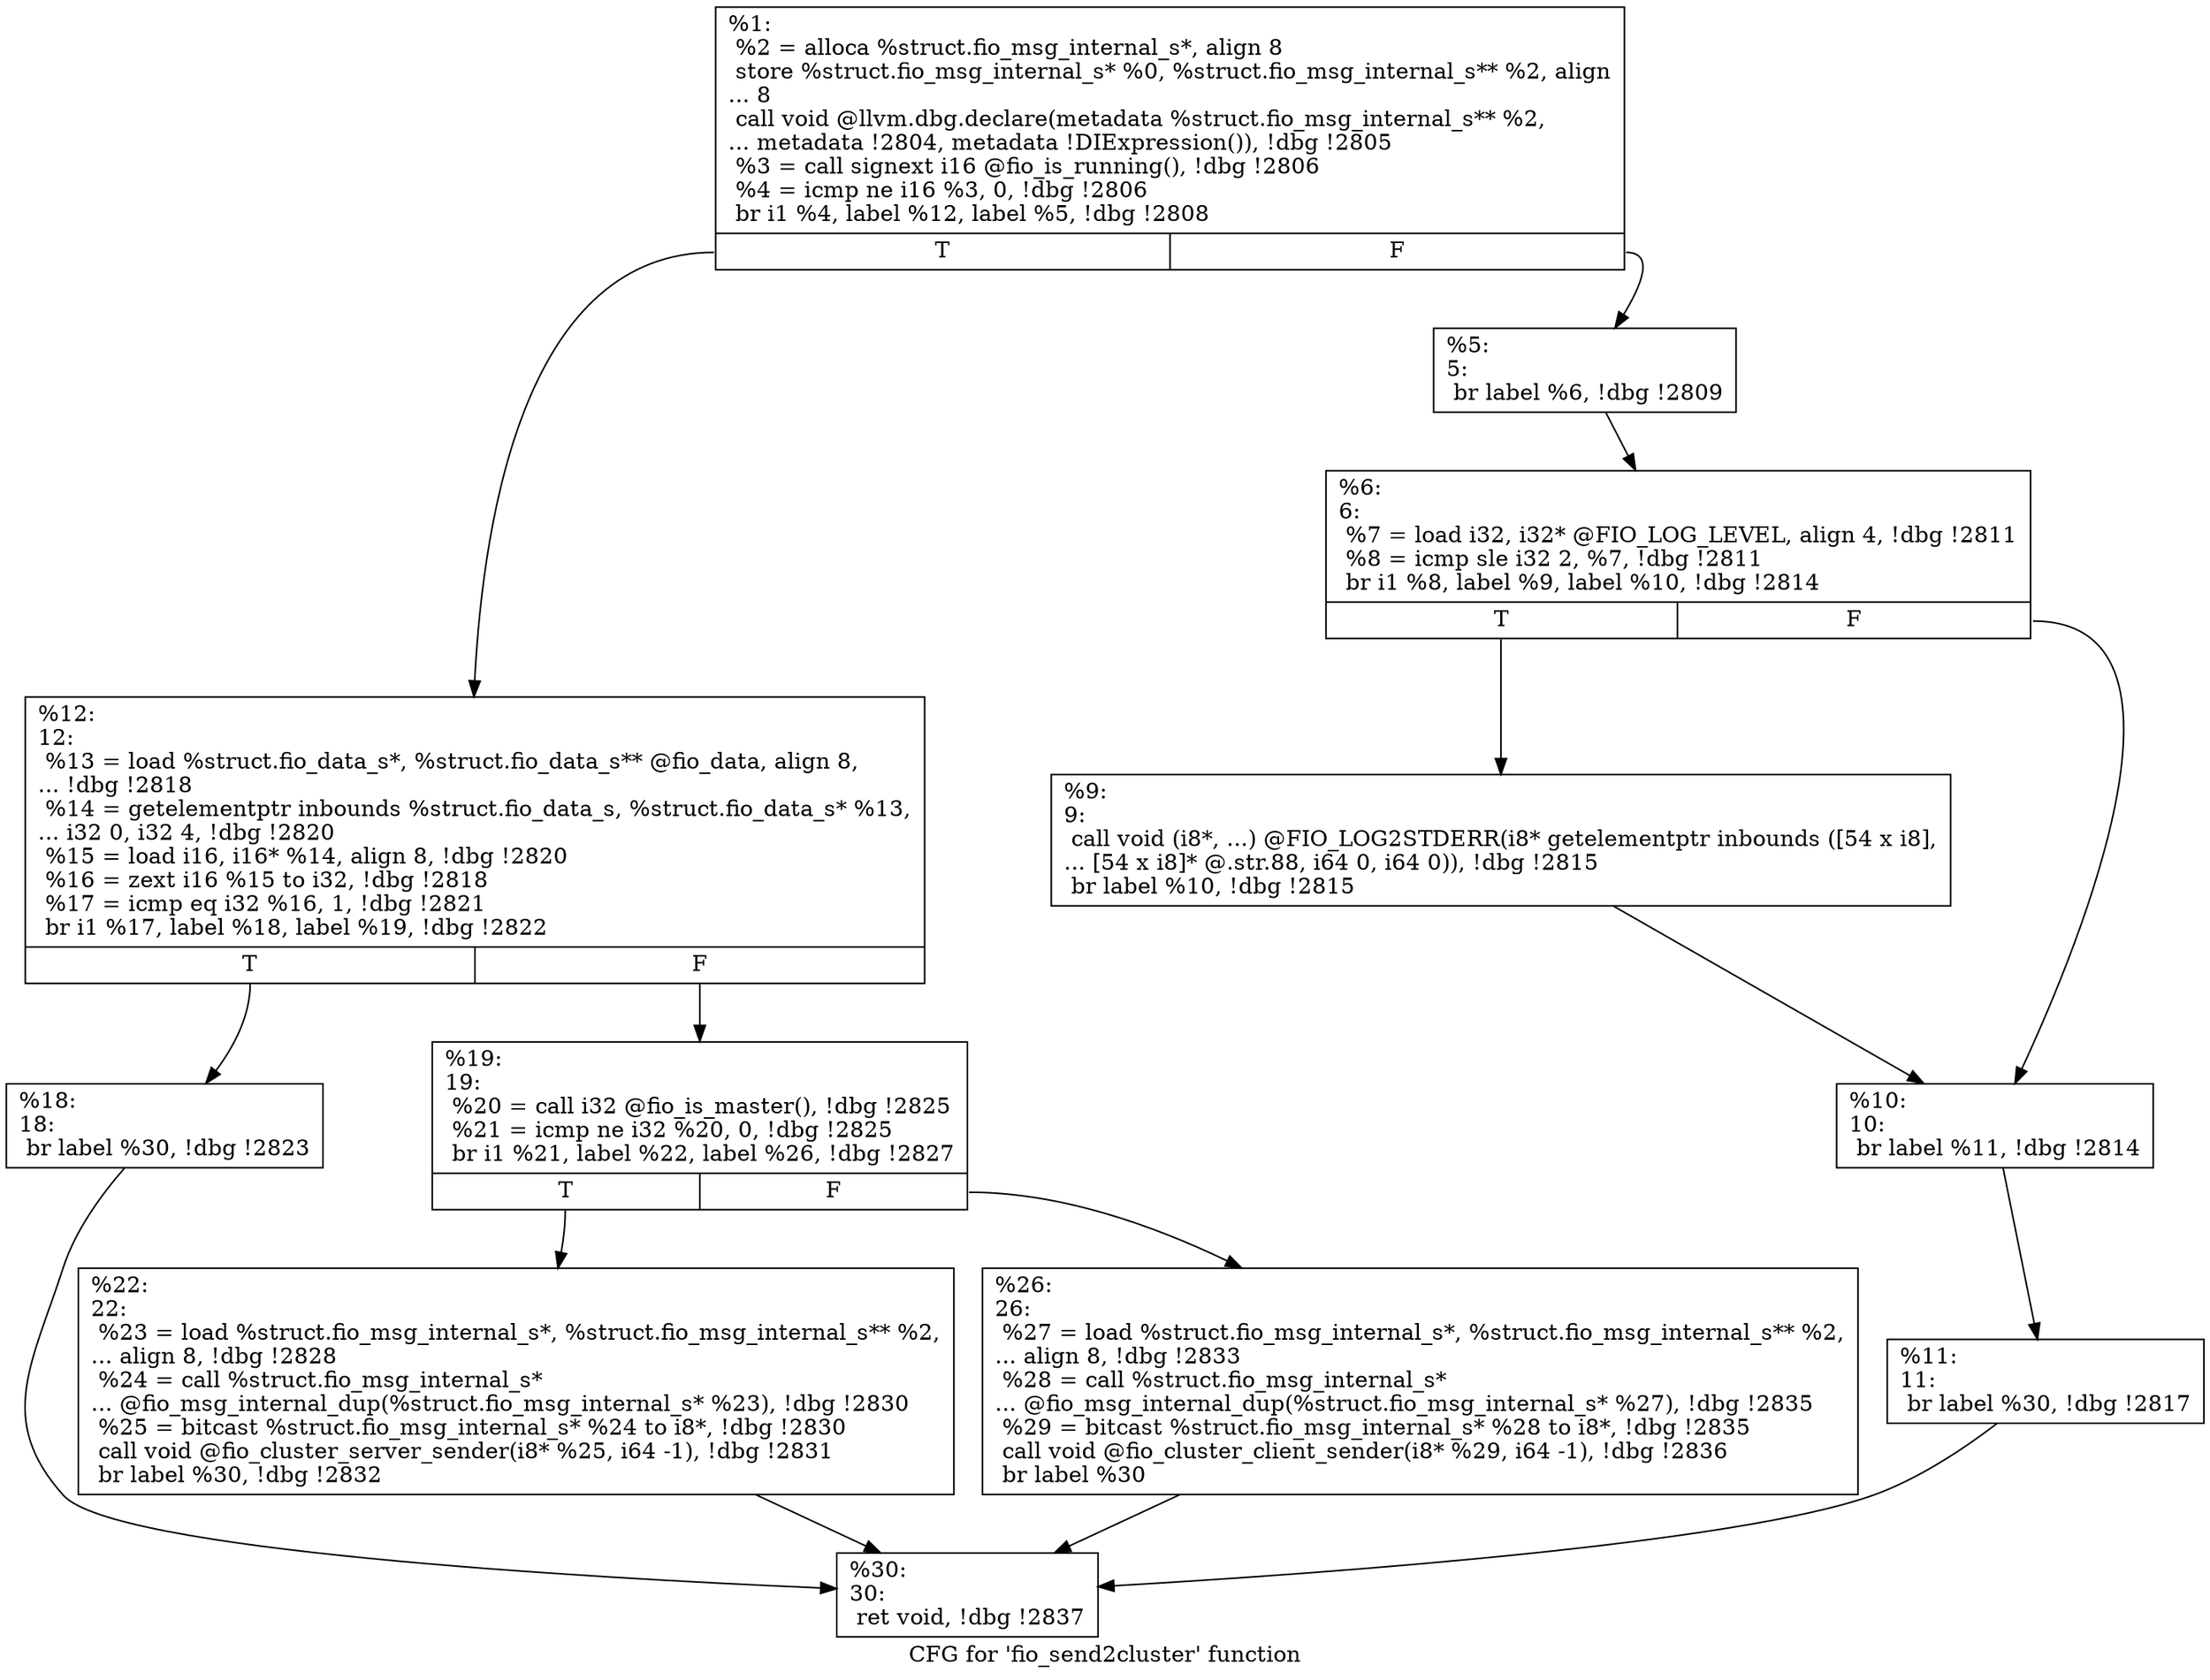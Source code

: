 digraph "CFG for 'fio_send2cluster' function" {
	label="CFG for 'fio_send2cluster' function";

	Node0x55685180c4c0 [shape=record,label="{%1:\l  %2 = alloca %struct.fio_msg_internal_s*, align 8\l  store %struct.fio_msg_internal_s* %0, %struct.fio_msg_internal_s** %2, align\l... 8\l  call void @llvm.dbg.declare(metadata %struct.fio_msg_internal_s** %2,\l... metadata !2804, metadata !DIExpression()), !dbg !2805\l  %3 = call signext i16 @fio_is_running(), !dbg !2806\l  %4 = icmp ne i16 %3, 0, !dbg !2806\l  br i1 %4, label %12, label %5, !dbg !2808\l|{<s0>T|<s1>F}}"];
	Node0x55685180c4c0:s0 -> Node0x5568518104b0;
	Node0x55685180c4c0:s1 -> Node0x556851810320;
	Node0x556851810320 [shape=record,label="{%5:\l5:                                                \l  br label %6, !dbg !2809\l}"];
	Node0x556851810320 -> Node0x556851810370;
	Node0x556851810370 [shape=record,label="{%6:\l6:                                                \l  %7 = load i32, i32* @FIO_LOG_LEVEL, align 4, !dbg !2811\l  %8 = icmp sle i32 2, %7, !dbg !2811\l  br i1 %8, label %9, label %10, !dbg !2814\l|{<s0>T|<s1>F}}"];
	Node0x556851810370:s0 -> Node0x5568518103c0;
	Node0x556851810370:s1 -> Node0x556851810410;
	Node0x5568518103c0 [shape=record,label="{%9:\l9:                                                \l  call void (i8*, ...) @FIO_LOG2STDERR(i8* getelementptr inbounds ([54 x i8],\l... [54 x i8]* @.str.88, i64 0, i64 0)), !dbg !2815\l  br label %10, !dbg !2815\l}"];
	Node0x5568518103c0 -> Node0x556851810410;
	Node0x556851810410 [shape=record,label="{%10:\l10:                                               \l  br label %11, !dbg !2814\l}"];
	Node0x556851810410 -> Node0x556851810460;
	Node0x556851810460 [shape=record,label="{%11:\l11:                                               \l  br label %30, !dbg !2817\l}"];
	Node0x556851810460 -> Node0x556851810640;
	Node0x5568518104b0 [shape=record,label="{%12:\l12:                                               \l  %13 = load %struct.fio_data_s*, %struct.fio_data_s** @fio_data, align 8,\l... !dbg !2818\l  %14 = getelementptr inbounds %struct.fio_data_s, %struct.fio_data_s* %13,\l... i32 0, i32 4, !dbg !2820\l  %15 = load i16, i16* %14, align 8, !dbg !2820\l  %16 = zext i16 %15 to i32, !dbg !2818\l  %17 = icmp eq i32 %16, 1, !dbg !2821\l  br i1 %17, label %18, label %19, !dbg !2822\l|{<s0>T|<s1>F}}"];
	Node0x5568518104b0:s0 -> Node0x556851810500;
	Node0x5568518104b0:s1 -> Node0x556851810550;
	Node0x556851810500 [shape=record,label="{%18:\l18:                                               \l  br label %30, !dbg !2823\l}"];
	Node0x556851810500 -> Node0x556851810640;
	Node0x556851810550 [shape=record,label="{%19:\l19:                                               \l  %20 = call i32 @fio_is_master(), !dbg !2825\l  %21 = icmp ne i32 %20, 0, !dbg !2825\l  br i1 %21, label %22, label %26, !dbg !2827\l|{<s0>T|<s1>F}}"];
	Node0x556851810550:s0 -> Node0x5568518105a0;
	Node0x556851810550:s1 -> Node0x5568518105f0;
	Node0x5568518105a0 [shape=record,label="{%22:\l22:                                               \l  %23 = load %struct.fio_msg_internal_s*, %struct.fio_msg_internal_s** %2,\l... align 8, !dbg !2828\l  %24 = call %struct.fio_msg_internal_s*\l... @fio_msg_internal_dup(%struct.fio_msg_internal_s* %23), !dbg !2830\l  %25 = bitcast %struct.fio_msg_internal_s* %24 to i8*, !dbg !2830\l  call void @fio_cluster_server_sender(i8* %25, i64 -1), !dbg !2831\l  br label %30, !dbg !2832\l}"];
	Node0x5568518105a0 -> Node0x556851810640;
	Node0x5568518105f0 [shape=record,label="{%26:\l26:                                               \l  %27 = load %struct.fio_msg_internal_s*, %struct.fio_msg_internal_s** %2,\l... align 8, !dbg !2833\l  %28 = call %struct.fio_msg_internal_s*\l... @fio_msg_internal_dup(%struct.fio_msg_internal_s* %27), !dbg !2835\l  %29 = bitcast %struct.fio_msg_internal_s* %28 to i8*, !dbg !2835\l  call void @fio_cluster_client_sender(i8* %29, i64 -1), !dbg !2836\l  br label %30\l}"];
	Node0x5568518105f0 -> Node0x556851810640;
	Node0x556851810640 [shape=record,label="{%30:\l30:                                               \l  ret void, !dbg !2837\l}"];
}
